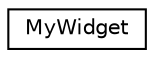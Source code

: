digraph "Graphical Class Hierarchy"
{
  edge [fontname="Helvetica",fontsize="10",labelfontname="Helvetica",labelfontsize="10"];
  node [fontname="Helvetica",fontsize="10",shape=record];
  rankdir="LR";
  Node1 [label="MyWidget",height=0.2,width=0.4,color="black", fillcolor="white", style="filled",URL="$class_my_widget.html"];
}
